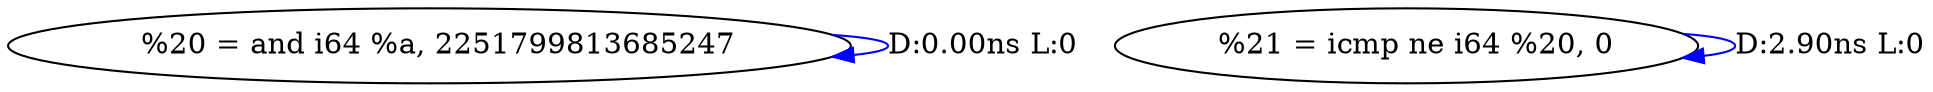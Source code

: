 digraph {
Node0x3cf41c0[label="  %20 = and i64 %a, 2251799813685247"];
Node0x3cf41c0 -> Node0x3cf41c0[label="D:0.00ns L:0",color=blue];
Node0x3cf42a0[label="  %21 = icmp ne i64 %20, 0"];
Node0x3cf42a0 -> Node0x3cf42a0[label="D:2.90ns L:0",color=blue];
}
